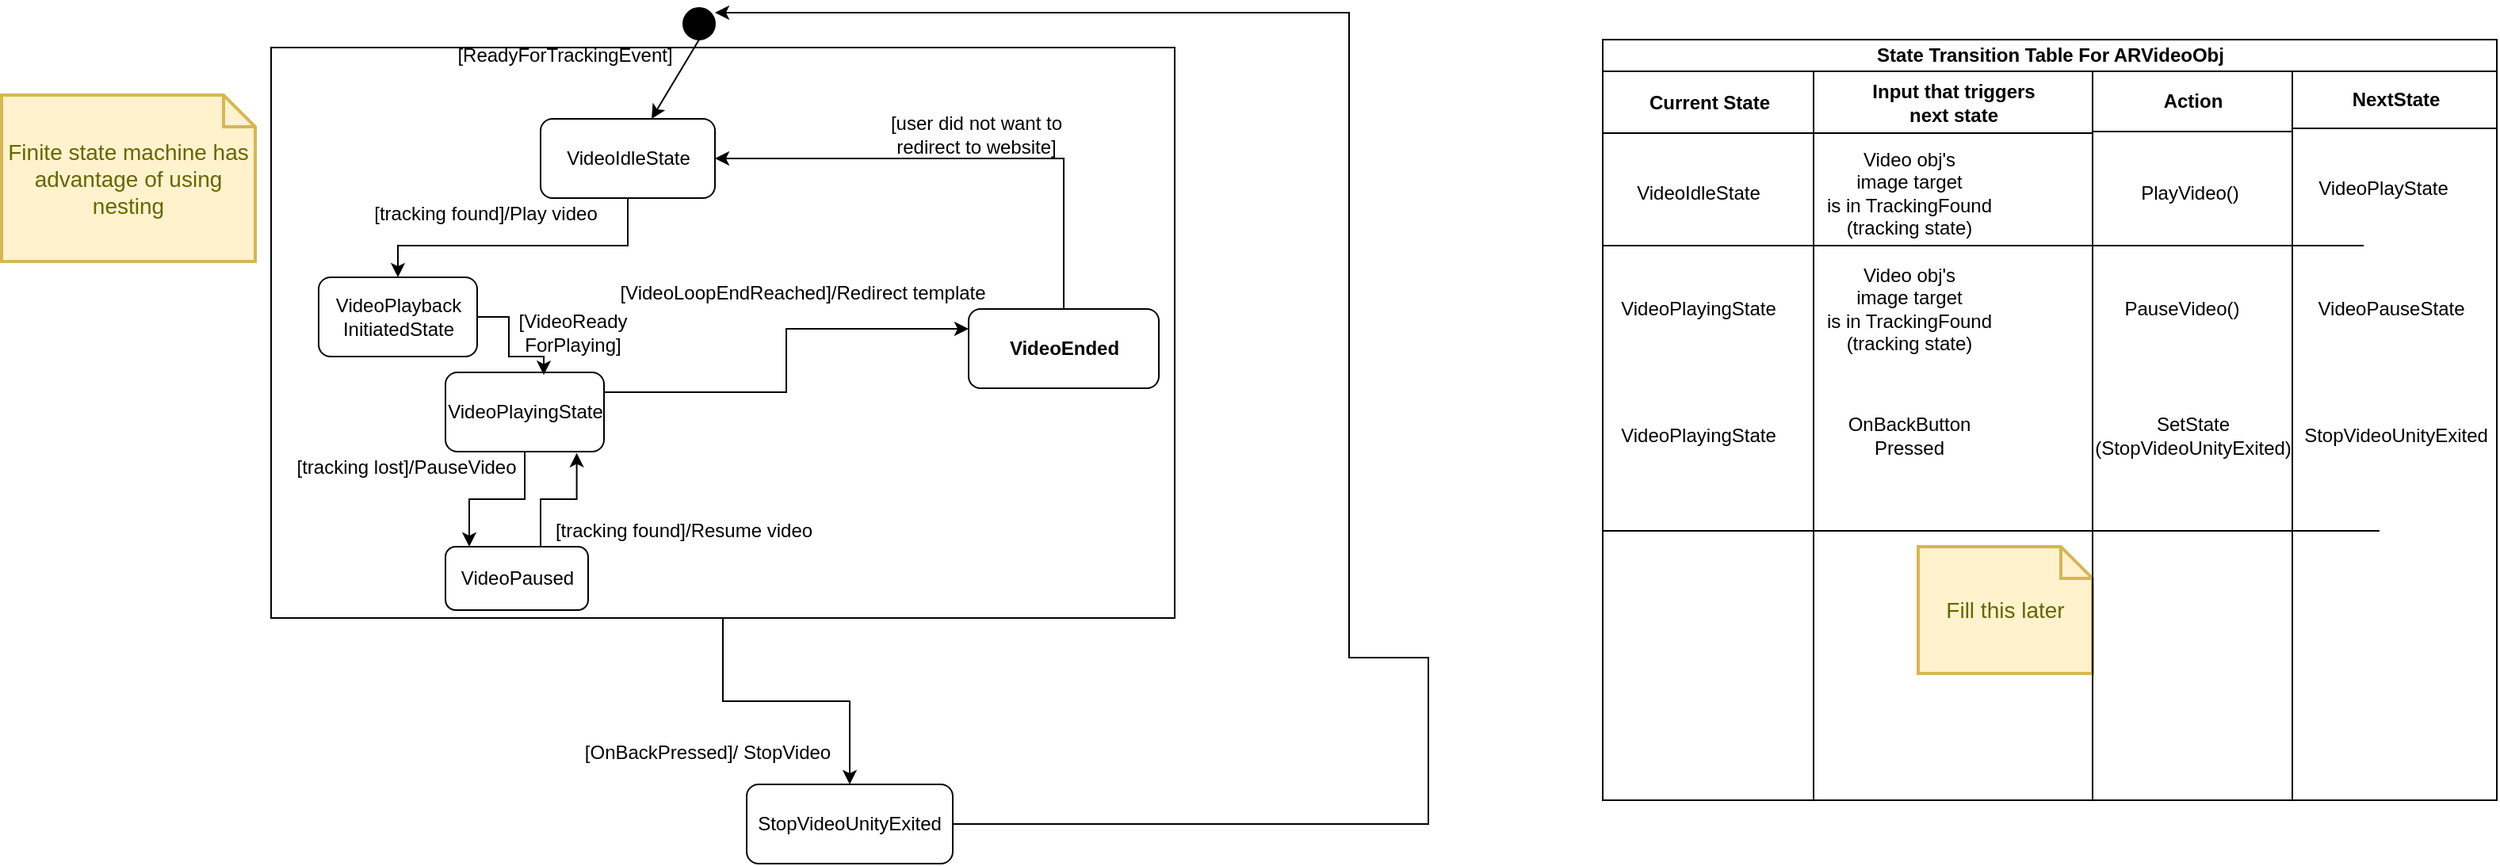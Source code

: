 <mxfile version="13.0.3" type="device"><diagram id="a9xxUsTxcSgzRwZCklsu" name="Page-1"><mxGraphModel dx="2388" dy="500" grid="1" gridSize="10" guides="1" tooltips="1" connect="1" arrows="1" fold="1" page="1" pageScale="1" pageWidth="1600" pageHeight="900" background="none" math="0" shadow="0"><root><mxCell id="0"/><mxCell id="1" parent="0"/><mxCell id="GN6VA-H_c8DuH8cX0Lku-62" value="" style="rounded=0;whiteSpace=wrap;html=1;fillColor=none;" parent="1" vertex="1"><mxGeometry x="-40" y="45" width="570" height="360" as="geometry"/></mxCell><mxCell id="BDLMlHI7cI2SvgBoWy4z-18" style="edgeStyle=orthogonalEdgeStyle;rounded=0;orthogonalLoop=1;jettySize=auto;html=1;entryX=0.5;entryY=0;entryDx=0;entryDy=0;" parent="1" source="GN6VA-H_c8DuH8cX0Lku-2" target="jrd7D0XcL4Z94NHF01fT-2" edge="1"><mxGeometry relative="1" as="geometry"><Array as="points"><mxPoint x="185" y="170"/><mxPoint x="40" y="170"/></Array></mxGeometry></mxCell><mxCell id="BDLMlHI7cI2SvgBoWy4z-19" style="edgeStyle=orthogonalEdgeStyle;rounded=0;orthogonalLoop=1;jettySize=auto;html=1;" parent="1" source="BDLMlHI7cI2SvgBoWy4z-14" target="BDLMlHI7cI2SvgBoWy4z-15" edge="1"><mxGeometry relative="1" as="geometry"><Array as="points"><mxPoint x="120" y="330"/><mxPoint x="85" y="330"/></Array></mxGeometry></mxCell><mxCell id="BDLMlHI7cI2SvgBoWy4z-34" style="edgeStyle=orthogonalEdgeStyle;rounded=0;orthogonalLoop=1;jettySize=auto;html=1;exitX=1;exitY=0.25;exitDx=0;exitDy=0;entryX=0;entryY=0.25;entryDx=0;entryDy=0;" parent="1" source="BDLMlHI7cI2SvgBoWy4z-14" target="BDLMlHI7cI2SvgBoWy4z-16" edge="1"><mxGeometry relative="1" as="geometry"/></mxCell><mxCell id="BDLMlHI7cI2SvgBoWy4z-14" value="VideoPlayingState" style="html=1;rounded=1;" parent="1" vertex="1"><mxGeometry x="70" y="250" width="100" height="50" as="geometry"/></mxCell><mxCell id="BDLMlHI7cI2SvgBoWy4z-27" style="edgeStyle=orthogonalEdgeStyle;rounded=0;orthogonalLoop=1;jettySize=auto;html=1;entryX=0.828;entryY=1.017;entryDx=0;entryDy=0;entryPerimeter=0;" parent="1" source="BDLMlHI7cI2SvgBoWy4z-15" target="BDLMlHI7cI2SvgBoWy4z-14" edge="1"><mxGeometry relative="1" as="geometry"><mxPoint x="161" y="271" as="targetPoint"/><Array as="points"><mxPoint x="130" y="330"/><mxPoint x="153" y="330"/></Array></mxGeometry></mxCell><mxCell id="BDLMlHI7cI2SvgBoWy4z-15" value="VideoPaused&lt;br&gt;" style="html=1;rounded=1;arcSize=16;" parent="1" vertex="1"><mxGeometry x="70" y="360" width="90" height="40" as="geometry"/></mxCell><mxCell id="GN6VA-H_c8DuH8cX0Lku-67" style="edgeStyle=orthogonalEdgeStyle;rounded=0;orthogonalLoop=1;jettySize=auto;html=1;exitX=0.5;exitY=0;exitDx=0;exitDy=0;entryX=1;entryY=0.5;entryDx=0;entryDy=0;" parent="1" source="BDLMlHI7cI2SvgBoWy4z-16" target="GN6VA-H_c8DuH8cX0Lku-2" edge="1"><mxGeometry relative="1" as="geometry"/></mxCell><mxCell id="BDLMlHI7cI2SvgBoWy4z-16" value="&lt;b&gt;VideoEnded&lt;/b&gt;" style="html=1;rounded=1;" parent="1" vertex="1"><mxGeometry x="400" y="210" width="120" height="50" as="geometry"/></mxCell><mxCell id="BDLMlHI7cI2SvgBoWy4z-20" value="[tracking found]/Play video" style="text;html=1;align=center;verticalAlign=middle;resizable=0;points=[];autosize=1;" parent="1" vertex="1"><mxGeometry x="15" y="140" width="160" height="20" as="geometry"/></mxCell><mxCell id="BDLMlHI7cI2SvgBoWy4z-24" value="[tracking lost]/PauseVideo" style="text;html=1;align=center;verticalAlign=middle;resizable=0;points=[];autosize=1;" parent="1" vertex="1"><mxGeometry x="-30" y="300" width="150" height="20" as="geometry"/></mxCell><mxCell id="BDLMlHI7cI2SvgBoWy4z-26" value="[tracking found]/Resume video" style="text;html=1;align=center;verticalAlign=middle;resizable=0;points=[];autosize=1;" parent="1" vertex="1"><mxGeometry x="130" y="340" width="180" height="20" as="geometry"/></mxCell><mxCell id="BDLMlHI7cI2SvgBoWy4z-32" value="[VideoLoopEndReached]/Redirect template" style="text;html=1;align=center;verticalAlign=middle;resizable=0;points=[];autosize=1;" parent="1" vertex="1"><mxGeometry x="170" y="190" width="250" height="20" as="geometry"/></mxCell><mxCell id="GN6VA-H_c8DuH8cX0Lku-2" value="VideoIdleState" style="html=1;rounded=1;" parent="1" vertex="1"><mxGeometry x="130" y="90" width="110" height="50" as="geometry"/></mxCell><mxCell id="6YMFtPSdxjjomPFiCc43-1" style="edgeStyle=orthogonalEdgeStyle;rounded=0;orthogonalLoop=1;jettySize=auto;html=1;entryX=1;entryY=0.15;entryDx=0;entryDy=0;entryPerimeter=0;" parent="1" source="GN6VA-H_c8DuH8cX0Lku-61" target="GN6VA-H_c8DuH8cX0Lku-69" edge="1"><mxGeometry relative="1" as="geometry"><mxPoint x="260" y="40" as="targetPoint"/><Array as="points"><mxPoint x="690" y="535"/><mxPoint x="690" y="430"/><mxPoint x="640" y="430"/><mxPoint x="640" y="23"/></Array></mxGeometry></mxCell><mxCell id="GN6VA-H_c8DuH8cX0Lku-61" value="StopVideoUnityExited" style="rounded=1;whiteSpace=wrap;html=1;fillColor=none;" parent="1" vertex="1"><mxGeometry x="260" y="510" width="130" height="50" as="geometry"/></mxCell><mxCell id="GN6VA-H_c8DuH8cX0Lku-64" style="edgeStyle=orthogonalEdgeStyle;rounded=0;orthogonalLoop=1;jettySize=auto;html=1;" parent="1" source="GN6VA-H_c8DuH8cX0Lku-62" target="GN6VA-H_c8DuH8cX0Lku-61" edge="1"><mxGeometry relative="1" as="geometry"/></mxCell><mxCell id="GN6VA-H_c8DuH8cX0Lku-63" value="Finite state machine has advantage of using nesting" style="shape=note;strokeWidth=2;fontSize=14;size=20;whiteSpace=wrap;html=1;fillColor=#fff2cc;strokeColor=#d6b656;fontColor=#666600;" parent="1" vertex="1"><mxGeometry x="-210" y="75" width="160" height="105" as="geometry"/></mxCell><mxCell id="GN6VA-H_c8DuH8cX0Lku-65" value="[OnBackPressed]/ StopVideo" style="text;html=1;align=center;verticalAlign=middle;resizable=0;points=[];autosize=1;" parent="1" vertex="1"><mxGeometry x="150" y="480" width="170" height="20" as="geometry"/></mxCell><mxCell id="GN6VA-H_c8DuH8cX0Lku-68" value="[user did not want to redirect to website]" style="text;html=1;strokeColor=none;fillColor=none;align=center;verticalAlign=middle;whiteSpace=wrap;rounded=0;" parent="1" vertex="1"><mxGeometry x="330" y="90" width="150" height="20" as="geometry"/></mxCell><mxCell id="GN6VA-H_c8DuH8cX0Lku-69" value="" style="ellipse;whiteSpace=wrap;html=1;aspect=fixed;fillColor=#000000;" parent="1" vertex="1"><mxGeometry x="220" y="20" width="20" height="20" as="geometry"/></mxCell><mxCell id="GN6VA-H_c8DuH8cX0Lku-70" value="" style="endArrow=classic;html=1;exitX=0.5;exitY=1;exitDx=0;exitDy=0;" parent="1" source="GN6VA-H_c8DuH8cX0Lku-69" target="GN6VA-H_c8DuH8cX0Lku-2" edge="1"><mxGeometry width="50" height="50" relative="1" as="geometry"><mxPoint x="350" y="140" as="sourcePoint"/><mxPoint x="400" y="90" as="targetPoint"/></mxGeometry></mxCell><mxCell id="GN6VA-H_c8DuH8cX0Lku-71" value="[ReadyForTrackingEvent]" style="text;html=1;align=center;verticalAlign=middle;resizable=0;points=[];autosize=1;" parent="1" vertex="1"><mxGeometry x="70" y="40" width="150" height="20" as="geometry"/></mxCell><mxCell id="GN6VA-H_c8DuH8cX0Lku-38" value="State Transition Table For ARVideoObj" style="swimlane;html=1;childLayout=stackLayout;resizeParent=1;resizeParentMax=0;startSize=20;fillColor=none;" parent="1" vertex="1"><mxGeometry x="800" y="40" width="564" height="480" as="geometry"/></mxCell><mxCell id="GN6VA-H_c8DuH8cX0Lku-39" value="Current State" style="swimlane;html=1;startSize=39;" parent="GN6VA-H_c8DuH8cX0Lku-38" vertex="1"><mxGeometry y="20" width="133" height="460" as="geometry"/></mxCell><mxCell id="GN6VA-H_c8DuH8cX0Lku-60" value="" style="endArrow=none;html=1;" parent="GN6VA-H_c8DuH8cX0Lku-39" edge="1"><mxGeometry width="50" height="50" relative="1" as="geometry"><mxPoint y="290" as="sourcePoint"/><mxPoint x="490" y="290" as="targetPoint"/></mxGeometry></mxCell><mxCell id="GN6VA-H_c8DuH8cX0Lku-72" value="VideoPlayingState" style="text;html=1;align=center;verticalAlign=middle;resizable=0;points=[];autosize=1;" parent="GN6VA-H_c8DuH8cX0Lku-39" vertex="1"><mxGeometry x="5" y="220" width="110" height="20" as="geometry"/></mxCell><mxCell id="GN6VA-H_c8DuH8cX0Lku-56" value="VideoPlayingState" style="text;html=1;align=center;verticalAlign=middle;resizable=0;points=[];autosize=1;" parent="GN6VA-H_c8DuH8cX0Lku-39" vertex="1"><mxGeometry x="5" y="140" width="110" height="20" as="geometry"/></mxCell><mxCell id="GN6VA-H_c8DuH8cX0Lku-44" value="VideoIdleState" style="text;html=1;align=center;verticalAlign=middle;resizable=0;points=[];autosize=1;" parent="GN6VA-H_c8DuH8cX0Lku-39" vertex="1"><mxGeometry x="15" y="67" width="90" height="20" as="geometry"/></mxCell><mxCell id="GN6VA-H_c8DuH8cX0Lku-55" value="" style="endArrow=none;html=1;" parent="GN6VA-H_c8DuH8cX0Lku-39" edge="1"><mxGeometry width="50" height="50" relative="1" as="geometry"><mxPoint y="110" as="sourcePoint"/><mxPoint x="480" y="110" as="targetPoint"/></mxGeometry></mxCell><mxCell id="GN6VA-H_c8DuH8cX0Lku-40" value="Input that triggers&lt;br&gt;next state" style="swimlane;html=1;startSize=39;" parent="GN6VA-H_c8DuH8cX0Lku-38" vertex="1"><mxGeometry x="133" y="20" width="176" height="460" as="geometry"/></mxCell><mxCell id="GN6VA-H_c8DuH8cX0Lku-73" value="OnBackButton&lt;br&gt;Pressed" style="text;html=1;align=center;verticalAlign=middle;resizable=0;points=[];autosize=1;" parent="GN6VA-H_c8DuH8cX0Lku-40" vertex="1"><mxGeometry x="15" y="215" width="90" height="30" as="geometry"/></mxCell><mxCell id="GN6VA-H_c8DuH8cX0Lku-57" value="Video obj's&lt;br&gt;image target&lt;br&gt;is in TrackingFound&lt;br&gt;(tracking state)" style="text;html=1;align=center;verticalAlign=middle;resizable=0;points=[];autosize=1;" parent="GN6VA-H_c8DuH8cX0Lku-40" vertex="1"><mxGeometry y="120" width="120" height="60" as="geometry"/></mxCell><mxCell id="GN6VA-H_c8DuH8cX0Lku-47" value="Video obj's&lt;br&gt;image target&lt;br&gt;is in TrackingFound&lt;br&gt;(tracking state)" style="text;html=1;align=center;verticalAlign=middle;resizable=0;points=[];autosize=1;" parent="GN6VA-H_c8DuH8cX0Lku-40" vertex="1"><mxGeometry y="47" width="120" height="60" as="geometry"/></mxCell><mxCell id="GN6VA-H_c8DuH8cX0Lku-77" value="Text" style="text;html=1;align=center;verticalAlign=middle;resizable=0;points=[];autosize=1;" parent="GN6VA-H_c8DuH8cX0Lku-40" vertex="1"><mxGeometry x="74" y="343" width="40" height="20" as="geometry"/></mxCell><mxCell id="GN6VA-H_c8DuH8cX0Lku-78" value="Fill this later" style="shape=note;strokeWidth=2;fontSize=14;size=20;whiteSpace=wrap;html=1;fillColor=#fff2cc;strokeColor=#d6b656;fontColor=#666600;" parent="GN6VA-H_c8DuH8cX0Lku-40" vertex="1"><mxGeometry x="66" y="300" width="110.0" height="80" as="geometry"/></mxCell><mxCell id="GN6VA-H_c8DuH8cX0Lku-41" value="Action" style="swimlane;html=1;startSize=38;" parent="GN6VA-H_c8DuH8cX0Lku-38" vertex="1"><mxGeometry x="309" y="20" width="126" height="460" as="geometry"/></mxCell><mxCell id="GN6VA-H_c8DuH8cX0Lku-58" value="PauseVideo()" style="text;html=1;align=center;verticalAlign=middle;resizable=0;points=[];autosize=1;" parent="GN6VA-H_c8DuH8cX0Lku-41" vertex="1"><mxGeometry x="10.5" y="140" width="90" height="20" as="geometry"/></mxCell><mxCell id="GN6VA-H_c8DuH8cX0Lku-75" value="SetState&lt;br&gt;(&lt;span&gt;StopVideoUnityExited)&lt;/span&gt;" style="text;html=1;align=center;verticalAlign=middle;resizable=0;points=[];autosize=1;" parent="GN6VA-H_c8DuH8cX0Lku-41" vertex="1"><mxGeometry x="-7" y="215" width="140" height="30" as="geometry"/></mxCell><mxCell id="GN6VA-H_c8DuH8cX0Lku-48" value="PlayVideo()" style="text;html=1;align=center;verticalAlign=middle;resizable=0;points=[];autosize=1;" parent="GN6VA-H_c8DuH8cX0Lku-41" vertex="1"><mxGeometry x="20.5" y="67" width="80" height="20" as="geometry"/></mxCell><mxCell id="GN6VA-H_c8DuH8cX0Lku-42" value="NextState" style="swimlane;html=1;startSize=36;" parent="GN6VA-H_c8DuH8cX0Lku-38" vertex="1"><mxGeometry x="435" y="20" width="129" height="460" as="geometry"/></mxCell><mxCell id="GN6VA-H_c8DuH8cX0Lku-49" value="VideoPlayState" style="text;html=1;align=center;verticalAlign=middle;resizable=0;points=[];autosize=1;" parent="GN6VA-H_c8DuH8cX0Lku-42" vertex="1"><mxGeometry x="7" y="64" width="100" height="20" as="geometry"/></mxCell><mxCell id="GN6VA-H_c8DuH8cX0Lku-76" value="StopVideoUnityExited" style="text;html=1;align=center;verticalAlign=middle;resizable=0;points=[];autosize=1;" parent="GN6VA-H_c8DuH8cX0Lku-42" vertex="1"><mxGeometry y="220" width="130" height="20" as="geometry"/></mxCell><mxCell id="GN6VA-H_c8DuH8cX0Lku-59" value="VideoPauseState" style="text;html=1;align=center;verticalAlign=middle;resizable=0;points=[];autosize=1;" parent="GN6VA-H_c8DuH8cX0Lku-42" vertex="1"><mxGeometry x="7" y="140" width="110" height="20" as="geometry"/></mxCell><mxCell id="jrd7D0XcL4Z94NHF01fT-3" style="edgeStyle=orthogonalEdgeStyle;rounded=0;orthogonalLoop=1;jettySize=auto;html=1;entryX=0.62;entryY=0.033;entryDx=0;entryDy=0;entryPerimeter=0;" edge="1" parent="1" source="jrd7D0XcL4Z94NHF01fT-2" target="BDLMlHI7cI2SvgBoWy4z-14"><mxGeometry relative="1" as="geometry"><Array as="points"><mxPoint x="110" y="215"/><mxPoint x="110" y="240"/><mxPoint x="132" y="240"/></Array></mxGeometry></mxCell><mxCell id="jrd7D0XcL4Z94NHF01fT-2" value="VideoPlayback&lt;br&gt;InitiatedState" style="html=1;rounded=1;" vertex="1" parent="1"><mxGeometry x="-10" y="190" width="100" height="50" as="geometry"/></mxCell><mxCell id="jrd7D0XcL4Z94NHF01fT-4" value="[VideoReady&lt;br&gt;ForPlaying]" style="text;html=1;align=center;verticalAlign=middle;resizable=0;points=[];autosize=1;" vertex="1" parent="1"><mxGeometry x="110" y="210" width="80" height="30" as="geometry"/></mxCell></root></mxGraphModel></diagram></mxfile>